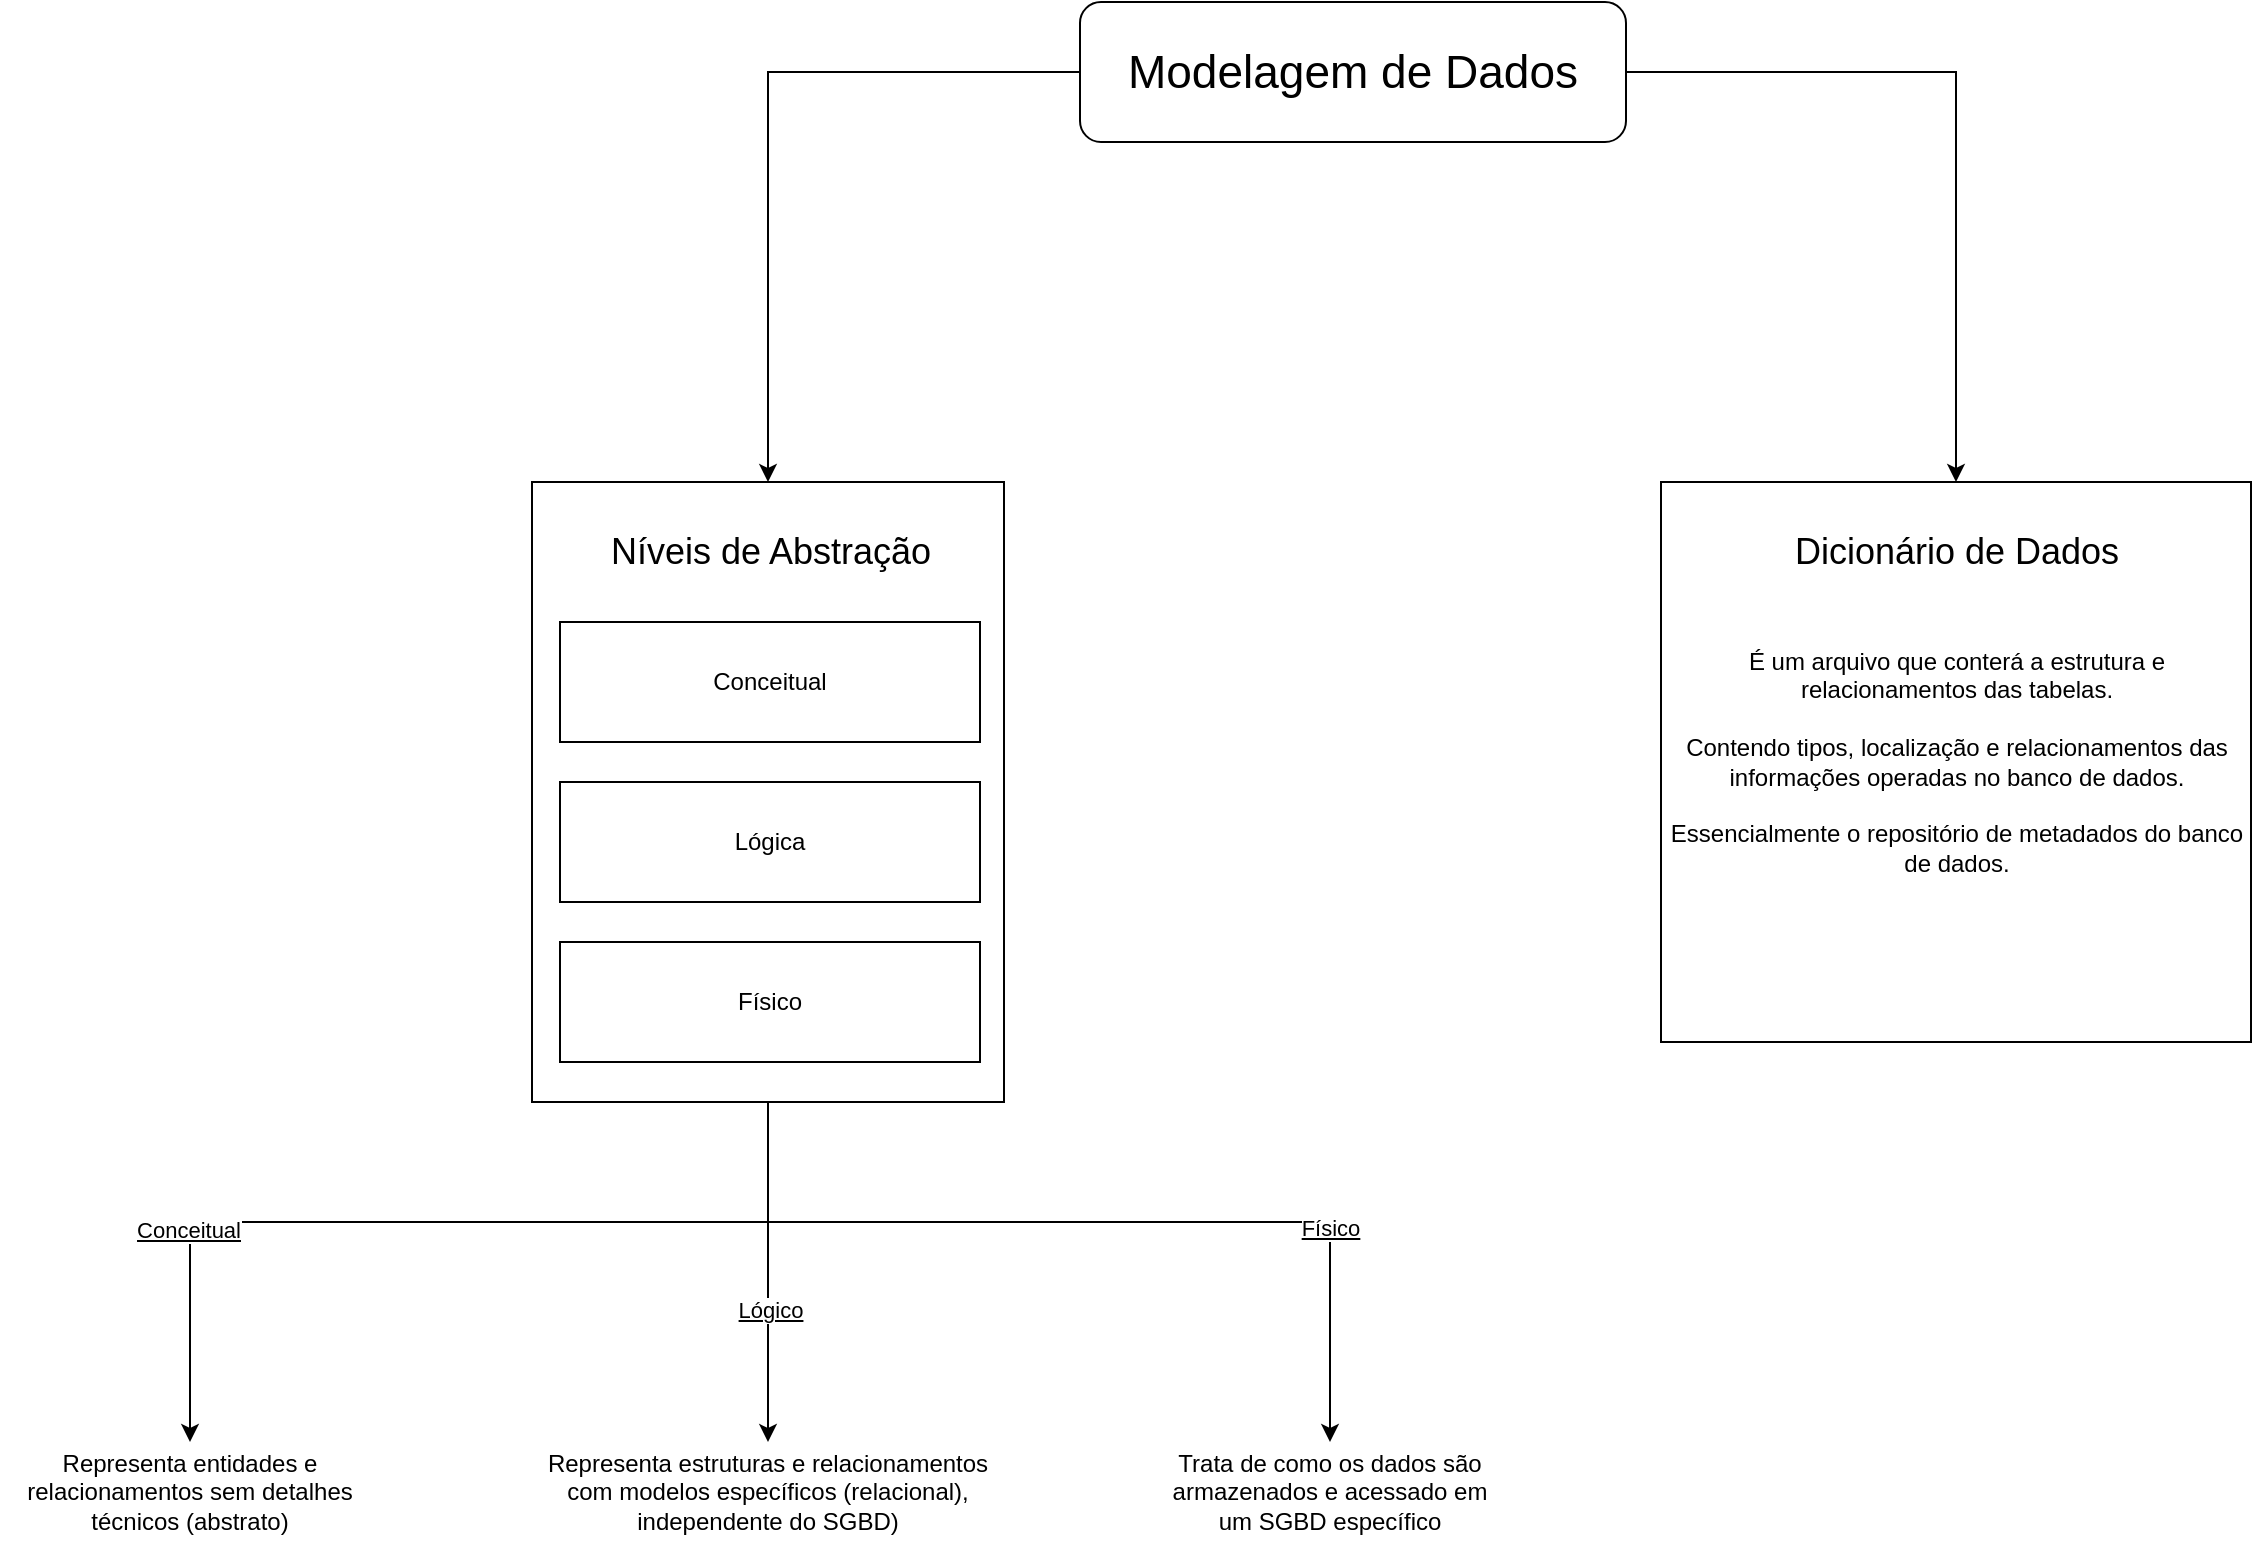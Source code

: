 <mxfile version="26.2.14">
  <diagram name="Página-1" id="x7pmjmnGV-Pn86RtIntv">
    <mxGraphModel dx="544" dy="1794" grid="1" gridSize="10" guides="1" tooltips="1" connect="1" arrows="1" fold="1" page="1" pageScale="1" pageWidth="827" pageHeight="1169" math="0" shadow="0">
      <root>
        <mxCell id="0" />
        <mxCell id="1" parent="0" />
        <mxCell id="q8nthipqPMk74v-ilzVn-65" style="edgeStyle=orthogonalEdgeStyle;rounded=0;orthogonalLoop=1;jettySize=auto;html=1;" edge="1" parent="1" source="q8nthipqPMk74v-ilzVn-59" target="q8nthipqPMk74v-ilzVn-64">
          <mxGeometry relative="1" as="geometry">
            <Array as="points">
              <mxPoint x="414" y="440" />
              <mxPoint x="125" y="440" />
            </Array>
          </mxGeometry>
        </mxCell>
        <mxCell id="q8nthipqPMk74v-ilzVn-67" value="&lt;div&gt;Conceitual&lt;/div&gt;" style="edgeLabel;html=1;align=center;verticalAlign=middle;resizable=0;points=[];fontStyle=4" vertex="1" connectable="0" parent="q8nthipqPMk74v-ilzVn-65">
          <mxGeometry x="0.535" y="-1" relative="1" as="geometry">
            <mxPoint as="offset" />
          </mxGeometry>
        </mxCell>
        <mxCell id="q8nthipqPMk74v-ilzVn-69" style="edgeStyle=orthogonalEdgeStyle;rounded=0;orthogonalLoop=1;jettySize=auto;html=1;" edge="1" parent="1" source="q8nthipqPMk74v-ilzVn-59" target="q8nthipqPMk74v-ilzVn-66">
          <mxGeometry relative="1" as="geometry" />
        </mxCell>
        <mxCell id="q8nthipqPMk74v-ilzVn-70" value="&lt;div&gt;Lógico&lt;/div&gt;" style="edgeLabel;html=1;align=center;verticalAlign=middle;resizable=0;points=[];fontStyle=4" vertex="1" connectable="0" parent="q8nthipqPMk74v-ilzVn-69">
          <mxGeometry x="0.223" y="1" relative="1" as="geometry">
            <mxPoint as="offset" />
          </mxGeometry>
        </mxCell>
        <mxCell id="q8nthipqPMk74v-ilzVn-73" style="edgeStyle=orthogonalEdgeStyle;rounded=0;orthogonalLoop=1;jettySize=auto;html=1;entryX=0.5;entryY=0;entryDx=0;entryDy=0;" edge="1" parent="1" source="q8nthipqPMk74v-ilzVn-59" target="q8nthipqPMk74v-ilzVn-71">
          <mxGeometry relative="1" as="geometry">
            <Array as="points">
              <mxPoint x="414" y="440" />
              <mxPoint x="695" y="440" />
            </Array>
          </mxGeometry>
        </mxCell>
        <mxCell id="q8nthipqPMk74v-ilzVn-74" value="Físico" style="edgeLabel;html=1;align=center;verticalAlign=middle;resizable=0;points=[];fontStyle=4" vertex="1" connectable="0" parent="q8nthipqPMk74v-ilzVn-73">
          <mxGeometry x="0.523" y="-1" relative="1" as="geometry">
            <mxPoint x="1" as="offset" />
          </mxGeometry>
        </mxCell>
        <mxCell id="q8nthipqPMk74v-ilzVn-59" value="" style="rounded=0;whiteSpace=wrap;html=1;" vertex="1" parent="1">
          <mxGeometry x="296" y="70" width="236" height="310" as="geometry" />
        </mxCell>
        <mxCell id="q8nthipqPMk74v-ilzVn-60" value="&lt;font style=&quot;font-size: 18px;&quot;&gt;Níveis de Abstração&lt;/font&gt;" style="text;strokeColor=none;align=center;fillColor=none;html=1;verticalAlign=middle;whiteSpace=wrap;rounded=0;" vertex="1" parent="1">
          <mxGeometry x="325.5" y="90" width="179" height="30" as="geometry" />
        </mxCell>
        <mxCell id="q8nthipqPMk74v-ilzVn-61" value="Conceitual" style="rounded=0;whiteSpace=wrap;html=1;" vertex="1" parent="1">
          <mxGeometry x="310" y="140" width="210" height="60" as="geometry" />
        </mxCell>
        <mxCell id="q8nthipqPMk74v-ilzVn-62" value="Lógica" style="rounded=0;whiteSpace=wrap;html=1;" vertex="1" parent="1">
          <mxGeometry x="310" y="220" width="210" height="60" as="geometry" />
        </mxCell>
        <mxCell id="q8nthipqPMk74v-ilzVn-63" value="Físico" style="rounded=0;whiteSpace=wrap;html=1;" vertex="1" parent="1">
          <mxGeometry x="310" y="300" width="210" height="60" as="geometry" />
        </mxCell>
        <mxCell id="q8nthipqPMk74v-ilzVn-64" value="Representa entidades e relacionamentos sem detalhes técnicos (abstrato)" style="text;strokeColor=none;align=center;fillColor=none;html=1;verticalAlign=middle;whiteSpace=wrap;rounded=0;" vertex="1" parent="1">
          <mxGeometry x="30" y="550" width="190" height="50" as="geometry" />
        </mxCell>
        <mxCell id="q8nthipqPMk74v-ilzVn-66" value="Representa estruturas e relacionamentos com modelos específicos (relacional), independente do SGBD)" style="text;strokeColor=none;align=center;fillColor=none;html=1;verticalAlign=middle;whiteSpace=wrap;rounded=0;" vertex="1" parent="1">
          <mxGeometry x="300" y="550" width="228" height="50" as="geometry" />
        </mxCell>
        <mxCell id="q8nthipqPMk74v-ilzVn-71" value="Trata de como os dados são armazenados e acessado em um SGBD específico" style="text;strokeColor=none;align=center;fillColor=none;html=1;verticalAlign=middle;whiteSpace=wrap;rounded=0;" vertex="1" parent="1">
          <mxGeometry x="610" y="550" width="170" height="50" as="geometry" />
        </mxCell>
        <mxCell id="q8nthipqPMk74v-ilzVn-85" style="edgeStyle=orthogonalEdgeStyle;rounded=0;orthogonalLoop=1;jettySize=auto;html=1;" edge="1" parent="1" source="q8nthipqPMk74v-ilzVn-84" target="q8nthipqPMk74v-ilzVn-59">
          <mxGeometry relative="1" as="geometry" />
        </mxCell>
        <mxCell id="q8nthipqPMk74v-ilzVn-88" style="edgeStyle=orthogonalEdgeStyle;rounded=0;orthogonalLoop=1;jettySize=auto;html=1;entryX=0.5;entryY=0;entryDx=0;entryDy=0;" edge="1" parent="1" source="q8nthipqPMk74v-ilzVn-84" target="q8nthipqPMk74v-ilzVn-86">
          <mxGeometry relative="1" as="geometry" />
        </mxCell>
        <mxCell id="q8nthipqPMk74v-ilzVn-84" value="&lt;font style=&quot;font-size: 23px;&quot;&gt;Modelagem de Dados&lt;/font&gt;" style="rounded=1;whiteSpace=wrap;html=1;" vertex="1" parent="1">
          <mxGeometry x="570" y="-170" width="273" height="70" as="geometry" />
        </mxCell>
        <mxCell id="q8nthipqPMk74v-ilzVn-86" value="&lt;div&gt;É um arquivo que conterá a estrutura e relacionamentos das tabelas.&lt;/div&gt;&lt;div&gt;&lt;br&gt;&lt;/div&gt;&lt;div&gt;Contendo tipos, localização e relacionamentos das informações operadas no banco de dados.&lt;/div&gt;&lt;div&gt;&lt;br&gt;&lt;/div&gt;&lt;div&gt;Essencialmente o repositório de metadados do banco de dados.&lt;/div&gt;" style="rounded=0;whiteSpace=wrap;html=1;" vertex="1" parent="1">
          <mxGeometry x="860.5" y="70" width="295" height="280" as="geometry" />
        </mxCell>
        <mxCell id="q8nthipqPMk74v-ilzVn-87" value="&lt;font style=&quot;font-size: 18px;&quot;&gt;Dicionário de Dados&lt;/font&gt;" style="text;strokeColor=none;align=center;fillColor=none;html=1;verticalAlign=middle;whiteSpace=wrap;rounded=0;" vertex="1" parent="1">
          <mxGeometry x="918.5" y="90" width="179" height="30" as="geometry" />
        </mxCell>
      </root>
    </mxGraphModel>
  </diagram>
</mxfile>

